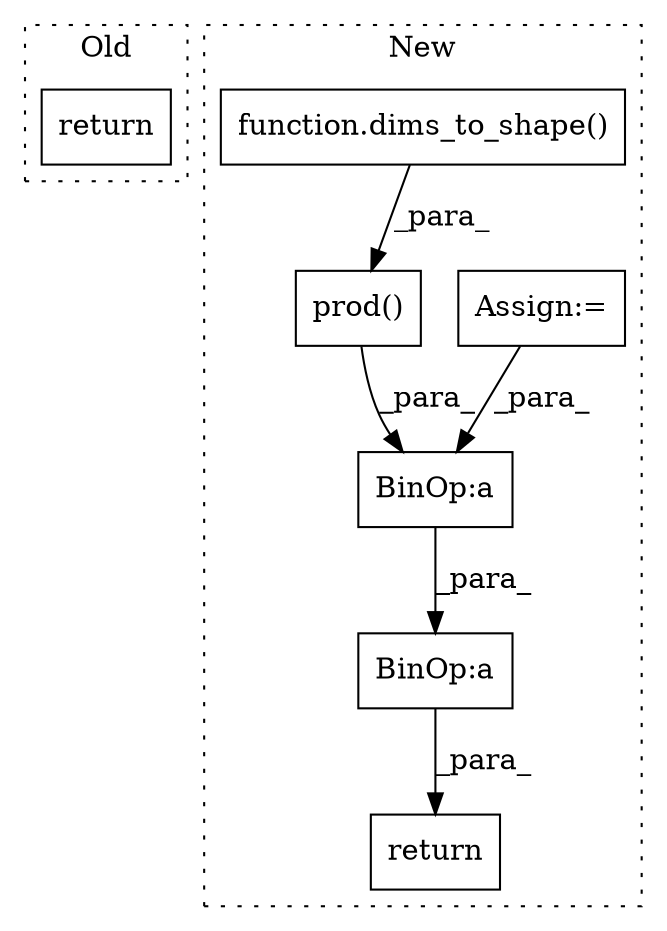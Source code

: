 digraph G {
subgraph cluster0 {
1 [label="return" a="93" s="3893" l="7" shape="box"];
label = "Old";
style="dotted";
}
subgraph cluster1 {
2 [label="prod()" a="75" s="4295,4319" l="10,1" shape="box"];
3 [label="return" a="93" s="4637" l="7" shape="box"];
4 [label="Assign:=" a="68" s="4493" l="3" shape="box"];
5 [label="BinOp:a" a="82" s="4666" l="3" shape="box"];
6 [label="BinOp:a" a="82" s="4647" l="3" shape="box"];
7 [label="function.dims_to_shape()" a="75" s="4149,4187" l="14,1" shape="box"];
label = "New";
style="dotted";
}
2 -> 5 [label="_para_"];
4 -> 5 [label="_para_"];
5 -> 6 [label="_para_"];
6 -> 3 [label="_para_"];
7 -> 2 [label="_para_"];
}
